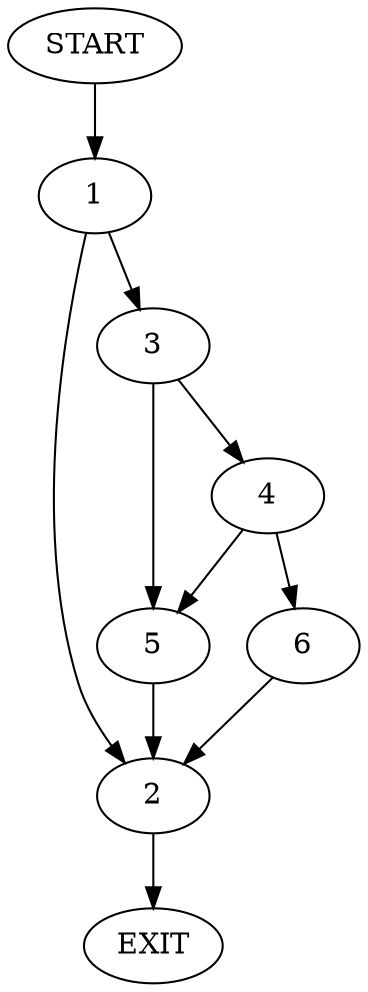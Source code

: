 digraph {
0 [label="START"]
7 [label="EXIT"]
0 -> 1
1 -> 2
1 -> 3
2 -> 7
3 -> 4
3 -> 5
4 -> 6
4 -> 5
5 -> 2
6 -> 2
}
